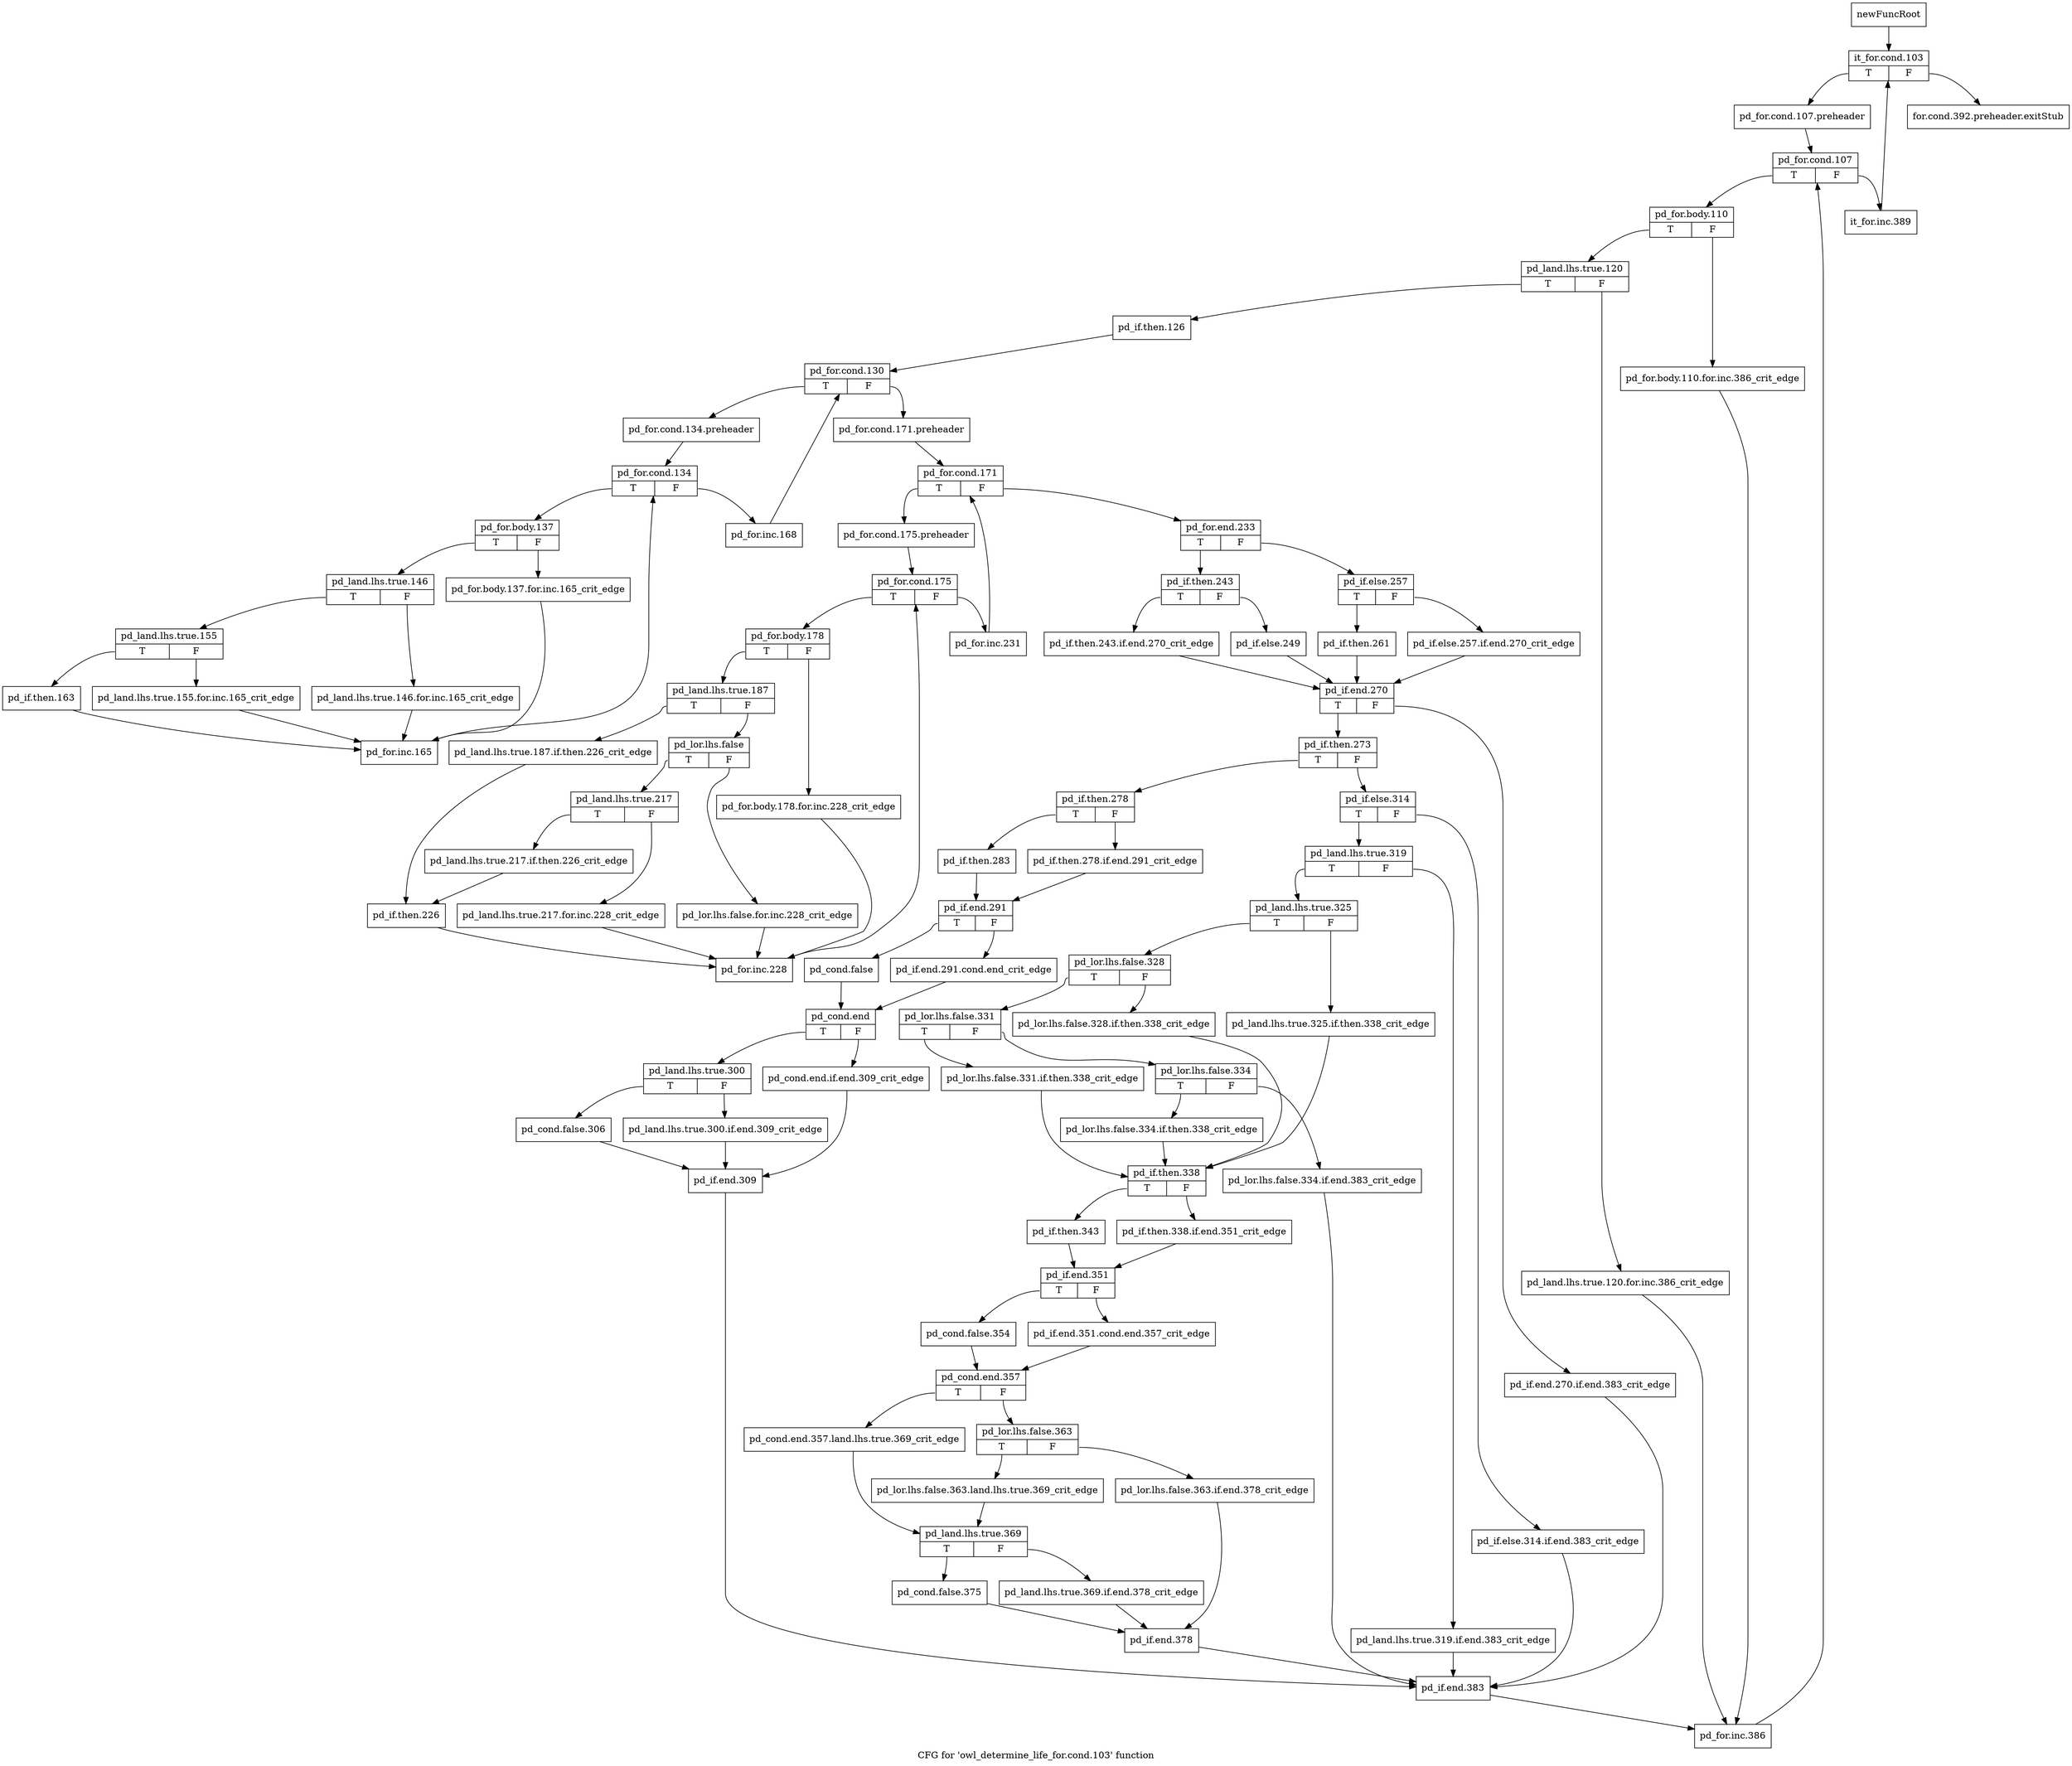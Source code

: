 digraph "CFG for 'owl_determine_life_for.cond.103' function" {
	label="CFG for 'owl_determine_life_for.cond.103' function";

	Node0x41f13d0 [shape=record,label="{newFuncRoot}"];
	Node0x41f13d0 -> Node0x41f1470;
	Node0x41f1420 [shape=record,label="{for.cond.392.preheader.exitStub}"];
	Node0x41f1470 [shape=record,label="{it_for.cond.103|{<s0>T|<s1>F}}"];
	Node0x41f1470:s0 -> Node0x41f14c0;
	Node0x41f1470:s1 -> Node0x41f1420;
	Node0x41f14c0 [shape=record,label="{pd_for.cond.107.preheader}"];
	Node0x41f14c0 -> Node0x41f1510;
	Node0x41f1510 [shape=record,label="{pd_for.cond.107|{<s0>T|<s1>F}}"];
	Node0x41f1510:s0 -> Node0x41f15b0;
	Node0x41f1510:s1 -> Node0x41f1560;
	Node0x41f1560 [shape=record,label="{it_for.inc.389}"];
	Node0x41f1560 -> Node0x41f1470;
	Node0x41f15b0 [shape=record,label="{pd_for.body.110|{<s0>T|<s1>F}}"];
	Node0x41f15b0:s0 -> Node0x41f1650;
	Node0x41f15b0:s1 -> Node0x41f1600;
	Node0x41f1600 [shape=record,label="{pd_for.body.110.for.inc.386_crit_edge}"];
	Node0x41f1600 -> Node0x41f2820;
	Node0x41f1650 [shape=record,label="{pd_land.lhs.true.120|{<s0>T|<s1>F}}"];
	Node0x41f1650:s0 -> Node0x41f16f0;
	Node0x41f1650:s1 -> Node0x41f16a0;
	Node0x41f16a0 [shape=record,label="{pd_land.lhs.true.120.for.inc.386_crit_edge}"];
	Node0x41f16a0 -> Node0x41f2820;
	Node0x41f16f0 [shape=record,label="{pd_if.then.126}"];
	Node0x41f16f0 -> Node0x41f1740;
	Node0x41f1740 [shape=record,label="{pd_for.cond.130|{<s0>T|<s1>F}}"];
	Node0x41f1740:s0 -> Node0x41f2cd0;
	Node0x41f1740:s1 -> Node0x41f1790;
	Node0x41f1790 [shape=record,label="{pd_for.cond.171.preheader}"];
	Node0x41f1790 -> Node0x41f17e0;
	Node0x41f17e0 [shape=record,label="{pd_for.cond.171|{<s0>T|<s1>F}}"];
	Node0x41f17e0:s0 -> Node0x41f2870;
	Node0x41f17e0:s1 -> Node0x41f1830;
	Node0x41f1830 [shape=record,label="{pd_for.end.233|{<s0>T|<s1>F}}"];
	Node0x41f1830:s0 -> Node0x41f1970;
	Node0x41f1830:s1 -> Node0x41f1880;
	Node0x41f1880 [shape=record,label="{pd_if.else.257|{<s0>T|<s1>F}}"];
	Node0x41f1880:s0 -> Node0x41f1920;
	Node0x41f1880:s1 -> Node0x41f18d0;
	Node0x41f18d0 [shape=record,label="{pd_if.else.257.if.end.270_crit_edge}"];
	Node0x41f18d0 -> Node0x41f1a60;
	Node0x41f1920 [shape=record,label="{pd_if.then.261}"];
	Node0x41f1920 -> Node0x41f1a60;
	Node0x41f1970 [shape=record,label="{pd_if.then.243|{<s0>T|<s1>F}}"];
	Node0x41f1970:s0 -> Node0x41f1a10;
	Node0x41f1970:s1 -> Node0x41f19c0;
	Node0x41f19c0 [shape=record,label="{pd_if.else.249}"];
	Node0x41f19c0 -> Node0x41f1a60;
	Node0x41f1a10 [shape=record,label="{pd_if.then.243.if.end.270_crit_edge}"];
	Node0x41f1a10 -> Node0x41f1a60;
	Node0x41f1a60 [shape=record,label="{pd_if.end.270|{<s0>T|<s1>F}}"];
	Node0x41f1a60:s0 -> Node0x41f1b00;
	Node0x41f1a60:s1 -> Node0x41f1ab0;
	Node0x41f1ab0 [shape=record,label="{pd_if.end.270.if.end.383_crit_edge}"];
	Node0x41f1ab0 -> Node0x41f27d0;
	Node0x41f1b00 [shape=record,label="{pd_if.then.273|{<s0>T|<s1>F}}"];
	Node0x41f1b00:s0 -> Node0x41f2410;
	Node0x41f1b00:s1 -> Node0x41f1b50;
	Node0x41f1b50 [shape=record,label="{pd_if.else.314|{<s0>T|<s1>F}}"];
	Node0x41f1b50:s0 -> Node0x41f1bf0;
	Node0x41f1b50:s1 -> Node0x41f1ba0;
	Node0x41f1ba0 [shape=record,label="{pd_if.else.314.if.end.383_crit_edge}"];
	Node0x41f1ba0 -> Node0x41f27d0;
	Node0x41f1bf0 [shape=record,label="{pd_land.lhs.true.319|{<s0>T|<s1>F}}"];
	Node0x41f1bf0:s0 -> Node0x41f1c90;
	Node0x41f1bf0:s1 -> Node0x41f1c40;
	Node0x41f1c40 [shape=record,label="{pd_land.lhs.true.319.if.end.383_crit_edge}"];
	Node0x41f1c40 -> Node0x41f27d0;
	Node0x41f1c90 [shape=record,label="{pd_land.lhs.true.325|{<s0>T|<s1>F}}"];
	Node0x41f1c90:s0 -> Node0x41f1d30;
	Node0x41f1c90:s1 -> Node0x41f1ce0;
	Node0x41f1ce0 [shape=record,label="{pd_land.lhs.true.325.if.then.338_crit_edge}"];
	Node0x41f1ce0 -> Node0x41f1f60;
	Node0x41f1d30 [shape=record,label="{pd_lor.lhs.false.328|{<s0>T|<s1>F}}"];
	Node0x41f1d30:s0 -> Node0x41f1dd0;
	Node0x41f1d30:s1 -> Node0x41f1d80;
	Node0x41f1d80 [shape=record,label="{pd_lor.lhs.false.328.if.then.338_crit_edge}"];
	Node0x41f1d80 -> Node0x41f1f60;
	Node0x41f1dd0 [shape=record,label="{pd_lor.lhs.false.331|{<s0>T|<s1>F}}"];
	Node0x41f1dd0:s0 -> Node0x41f1f10;
	Node0x41f1dd0:s1 -> Node0x41f1e20;
	Node0x41f1e20 [shape=record,label="{pd_lor.lhs.false.334|{<s0>T|<s1>F}}"];
	Node0x41f1e20:s0 -> Node0x41f1ec0;
	Node0x41f1e20:s1 -> Node0x41f1e70;
	Node0x41f1e70 [shape=record,label="{pd_lor.lhs.false.334.if.end.383_crit_edge}"];
	Node0x41f1e70 -> Node0x41f27d0;
	Node0x41f1ec0 [shape=record,label="{pd_lor.lhs.false.334.if.then.338_crit_edge}"];
	Node0x41f1ec0 -> Node0x41f1f60;
	Node0x41f1f10 [shape=record,label="{pd_lor.lhs.false.331.if.then.338_crit_edge}"];
	Node0x41f1f10 -> Node0x41f1f60;
	Node0x41f1f60 [shape=record,label="{pd_if.then.338|{<s0>T|<s1>F}}"];
	Node0x41f1f60:s0 -> Node0x41f2000;
	Node0x41f1f60:s1 -> Node0x41f1fb0;
	Node0x41f1fb0 [shape=record,label="{pd_if.then.338.if.end.351_crit_edge}"];
	Node0x41f1fb0 -> Node0x41f2050;
	Node0x41f2000 [shape=record,label="{pd_if.then.343}"];
	Node0x41f2000 -> Node0x41f2050;
	Node0x41f2050 [shape=record,label="{pd_if.end.351|{<s0>T|<s1>F}}"];
	Node0x41f2050:s0 -> Node0x41f20f0;
	Node0x41f2050:s1 -> Node0x41f20a0;
	Node0x41f20a0 [shape=record,label="{pd_if.end.351.cond.end.357_crit_edge}"];
	Node0x41f20a0 -> Node0x41f2140;
	Node0x41f20f0 [shape=record,label="{pd_cond.false.354}"];
	Node0x41f20f0 -> Node0x41f2140;
	Node0x41f2140 [shape=record,label="{pd_cond.end.357|{<s0>T|<s1>F}}"];
	Node0x41f2140:s0 -> Node0x41f2280;
	Node0x41f2140:s1 -> Node0x41f2190;
	Node0x41f2190 [shape=record,label="{pd_lor.lhs.false.363|{<s0>T|<s1>F}}"];
	Node0x41f2190:s0 -> Node0x41f2230;
	Node0x41f2190:s1 -> Node0x41f21e0;
	Node0x41f21e0 [shape=record,label="{pd_lor.lhs.false.363.if.end.378_crit_edge}"];
	Node0x41f21e0 -> Node0x41f23c0;
	Node0x41f2230 [shape=record,label="{pd_lor.lhs.false.363.land.lhs.true.369_crit_edge}"];
	Node0x41f2230 -> Node0x41f22d0;
	Node0x41f2280 [shape=record,label="{pd_cond.end.357.land.lhs.true.369_crit_edge}"];
	Node0x41f2280 -> Node0x41f22d0;
	Node0x41f22d0 [shape=record,label="{pd_land.lhs.true.369|{<s0>T|<s1>F}}"];
	Node0x41f22d0:s0 -> Node0x41f2370;
	Node0x41f22d0:s1 -> Node0x41f2320;
	Node0x41f2320 [shape=record,label="{pd_land.lhs.true.369.if.end.378_crit_edge}"];
	Node0x41f2320 -> Node0x41f23c0;
	Node0x41f2370 [shape=record,label="{pd_cond.false.375}"];
	Node0x41f2370 -> Node0x41f23c0;
	Node0x41f23c0 [shape=record,label="{pd_if.end.378}"];
	Node0x41f23c0 -> Node0x41f27d0;
	Node0x41f2410 [shape=record,label="{pd_if.then.278|{<s0>T|<s1>F}}"];
	Node0x41f2410:s0 -> Node0x41f24b0;
	Node0x41f2410:s1 -> Node0x41f2460;
	Node0x41f2460 [shape=record,label="{pd_if.then.278.if.end.291_crit_edge}"];
	Node0x41f2460 -> Node0x41f2500;
	Node0x41f24b0 [shape=record,label="{pd_if.then.283}"];
	Node0x41f24b0 -> Node0x41f2500;
	Node0x41f2500 [shape=record,label="{pd_if.end.291|{<s0>T|<s1>F}}"];
	Node0x41f2500:s0 -> Node0x41f25a0;
	Node0x41f2500:s1 -> Node0x41f2550;
	Node0x41f2550 [shape=record,label="{pd_if.end.291.cond.end_crit_edge}"];
	Node0x41f2550 -> Node0x41f25f0;
	Node0x41f25a0 [shape=record,label="{pd_cond.false}"];
	Node0x41f25a0 -> Node0x41f25f0;
	Node0x41f25f0 [shape=record,label="{pd_cond.end|{<s0>T|<s1>F}}"];
	Node0x41f25f0:s0 -> Node0x41f2690;
	Node0x41f25f0:s1 -> Node0x41f2640;
	Node0x41f2640 [shape=record,label="{pd_cond.end.if.end.309_crit_edge}"];
	Node0x41f2640 -> Node0x41f2780;
	Node0x41f2690 [shape=record,label="{pd_land.lhs.true.300|{<s0>T|<s1>F}}"];
	Node0x41f2690:s0 -> Node0x41f2730;
	Node0x41f2690:s1 -> Node0x41f26e0;
	Node0x41f26e0 [shape=record,label="{pd_land.lhs.true.300.if.end.309_crit_edge}"];
	Node0x41f26e0 -> Node0x41f2780;
	Node0x41f2730 [shape=record,label="{pd_cond.false.306}"];
	Node0x41f2730 -> Node0x41f2780;
	Node0x41f2780 [shape=record,label="{pd_if.end.309}"];
	Node0x41f2780 -> Node0x41f27d0;
	Node0x41f27d0 [shape=record,label="{pd_if.end.383}"];
	Node0x41f27d0 -> Node0x41f2820;
	Node0x41f2820 [shape=record,label="{pd_for.inc.386}"];
	Node0x41f2820 -> Node0x41f1510;
	Node0x41f2870 [shape=record,label="{pd_for.cond.175.preheader}"];
	Node0x41f2870 -> Node0x41f28c0;
	Node0x41f28c0 [shape=record,label="{pd_for.cond.175|{<s0>T|<s1>F}}"];
	Node0x41f28c0:s0 -> Node0x41f2960;
	Node0x41f28c0:s1 -> Node0x41f2910;
	Node0x41f2910 [shape=record,label="{pd_for.inc.231}"];
	Node0x41f2910 -> Node0x41f17e0;
	Node0x41f2960 [shape=record,label="{pd_for.body.178|{<s0>T|<s1>F}}"];
	Node0x41f2960:s0 -> Node0x41f2a00;
	Node0x41f2960:s1 -> Node0x41f29b0;
	Node0x41f29b0 [shape=record,label="{pd_for.body.178.for.inc.228_crit_edge}"];
	Node0x41f29b0 -> Node0x41f2c80;
	Node0x41f2a00 [shape=record,label="{pd_land.lhs.true.187|{<s0>T|<s1>F}}"];
	Node0x41f2a00:s0 -> Node0x41f2be0;
	Node0x41f2a00:s1 -> Node0x41f2a50;
	Node0x41f2a50 [shape=record,label="{pd_lor.lhs.false|{<s0>T|<s1>F}}"];
	Node0x41f2a50:s0 -> Node0x41f2af0;
	Node0x41f2a50:s1 -> Node0x41f2aa0;
	Node0x41f2aa0 [shape=record,label="{pd_lor.lhs.false.for.inc.228_crit_edge}"];
	Node0x41f2aa0 -> Node0x41f2c80;
	Node0x41f2af0 [shape=record,label="{pd_land.lhs.true.217|{<s0>T|<s1>F}}"];
	Node0x41f2af0:s0 -> Node0x41f2b90;
	Node0x41f2af0:s1 -> Node0x41f2b40;
	Node0x41f2b40 [shape=record,label="{pd_land.lhs.true.217.for.inc.228_crit_edge}"];
	Node0x41f2b40 -> Node0x41f2c80;
	Node0x41f2b90 [shape=record,label="{pd_land.lhs.true.217.if.then.226_crit_edge}"];
	Node0x41f2b90 -> Node0x41f2c30;
	Node0x41f2be0 [shape=record,label="{pd_land.lhs.true.187.if.then.226_crit_edge}"];
	Node0x41f2be0 -> Node0x41f2c30;
	Node0x41f2c30 [shape=record,label="{pd_if.then.226}"];
	Node0x41f2c30 -> Node0x41f2c80;
	Node0x41f2c80 [shape=record,label="{pd_for.inc.228}"];
	Node0x41f2c80 -> Node0x41f28c0;
	Node0x41f2cd0 [shape=record,label="{pd_for.cond.134.preheader}"];
	Node0x41f2cd0 -> Node0x41f2d20;
	Node0x41f2d20 [shape=record,label="{pd_for.cond.134|{<s0>T|<s1>F}}"];
	Node0x41f2d20:s0 -> Node0x41f2dc0;
	Node0x41f2d20:s1 -> Node0x41f2d70;
	Node0x41f2d70 [shape=record,label="{pd_for.inc.168}"];
	Node0x41f2d70 -> Node0x41f1740;
	Node0x41f2dc0 [shape=record,label="{pd_for.body.137|{<s0>T|<s1>F}}"];
	Node0x41f2dc0:s0 -> Node0x41f2e60;
	Node0x41f2dc0:s1 -> Node0x41f2e10;
	Node0x41f2e10 [shape=record,label="{pd_for.body.137.for.inc.165_crit_edge}"];
	Node0x41f2e10 -> Node0x41f2ff0;
	Node0x41f2e60 [shape=record,label="{pd_land.lhs.true.146|{<s0>T|<s1>F}}"];
	Node0x41f2e60:s0 -> Node0x41f2f00;
	Node0x41f2e60:s1 -> Node0x41f2eb0;
	Node0x41f2eb0 [shape=record,label="{pd_land.lhs.true.146.for.inc.165_crit_edge}"];
	Node0x41f2eb0 -> Node0x41f2ff0;
	Node0x41f2f00 [shape=record,label="{pd_land.lhs.true.155|{<s0>T|<s1>F}}"];
	Node0x41f2f00:s0 -> Node0x41f2fa0;
	Node0x41f2f00:s1 -> Node0x41f2f50;
	Node0x41f2f50 [shape=record,label="{pd_land.lhs.true.155.for.inc.165_crit_edge}"];
	Node0x41f2f50 -> Node0x41f2ff0;
	Node0x41f2fa0 [shape=record,label="{pd_if.then.163}"];
	Node0x41f2fa0 -> Node0x41f2ff0;
	Node0x41f2ff0 [shape=record,label="{pd_for.inc.165}"];
	Node0x41f2ff0 -> Node0x41f2d20;
}
